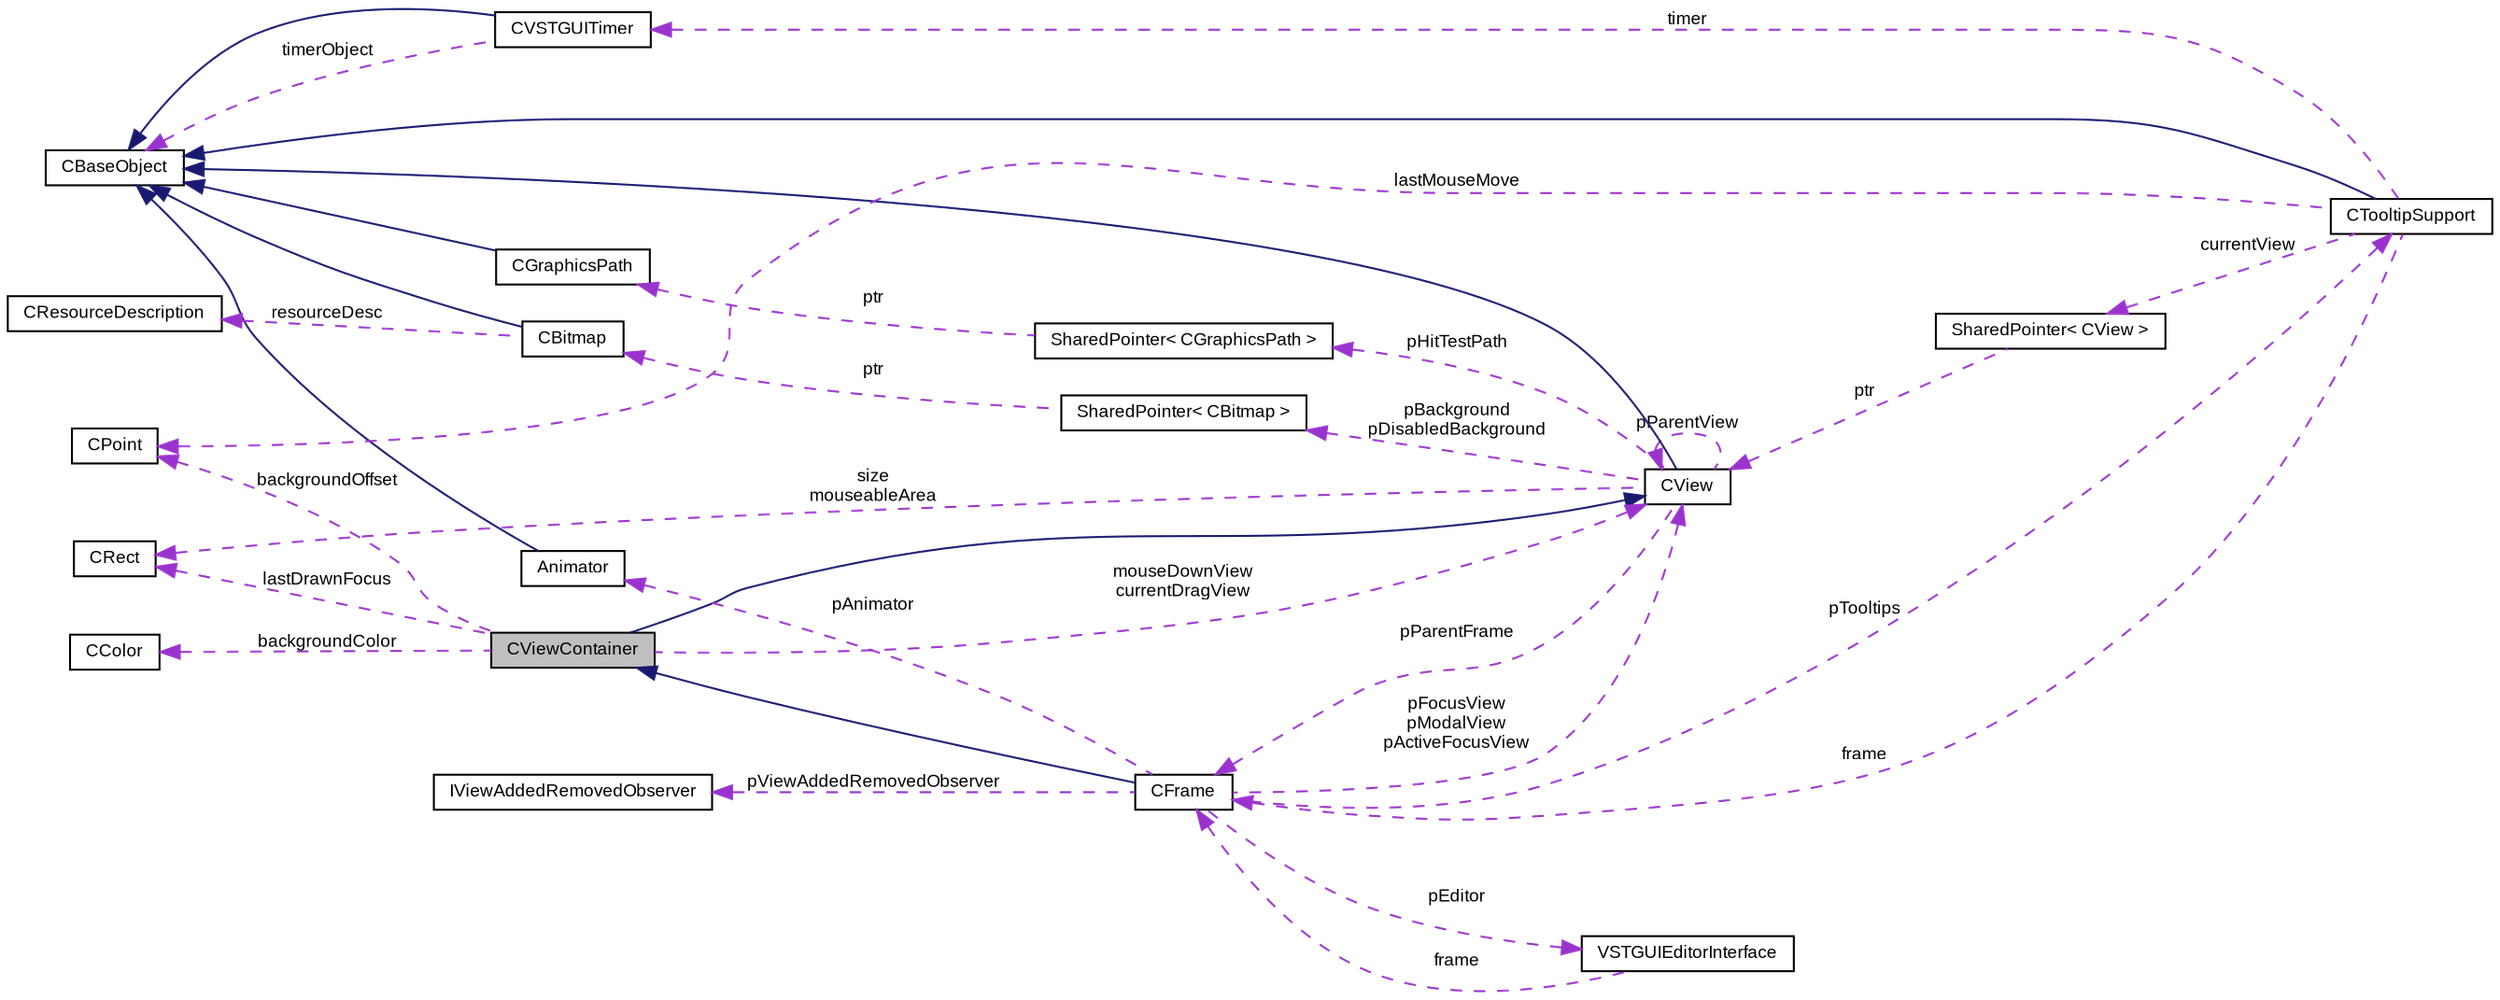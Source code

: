 digraph G
{
  bgcolor="transparent";
  edge [fontname="Arial",fontsize="9",labelfontname="Arial",labelfontsize="9"];
  node [fontname="Arial",fontsize="9",shape=record];
  rankdir=LR;
  Node1 [label="CViewContainer",height=0.2,width=0.4,color="black", fillcolor="grey75", style="filled" fontcolor="black"];
  Node2 -> Node1 [dir=back,color="midnightblue",fontsize="9",style="solid",fontname="Arial"];
  Node2 [label="CView",height=0.2,width=0.4,color="black",URL="$class_v_s_t_g_u_i_1_1_c_view.html",tooltip="Base Class of all view objects."];
  Node3 -> Node2 [dir=back,color="midnightblue",fontsize="9",style="solid",fontname="Arial"];
  Node3 [label="CBaseObject",height=0.2,width=0.4,color="black",URL="$class_v_s_t_g_u_i_1_1_c_base_object.html",tooltip="Base Object with reference counter."];
  Node4 -> Node2 [dir=back,color="darkorchid3",fontsize="9",style="dashed",label="pBackground\npDisabledBackground",fontname="Arial"];
  Node4 [label="SharedPointer\< CBitmap \>",height=0.2,width=0.4,color="black",URL="$class_v_s_t_g_u_i_1_1_shared_pointer.html"];
  Node5 -> Node4 [dir=back,color="darkorchid3",fontsize="9",style="dashed",label="ptr",fontname="Arial"];
  Node5 [label="CBitmap",height=0.2,width=0.4,color="black",URL="$class_v_s_t_g_u_i_1_1_c_bitmap.html",tooltip="Encapsulates various platform depended kinds of bitmaps."];
  Node3 -> Node5 [dir=back,color="midnightblue",fontsize="9",style="solid",fontname="Arial"];
  Node6 -> Node5 [dir=back,color="darkorchid3",fontsize="9",style="dashed",label="resourceDesc",fontname="Arial"];
  Node6 [label="CResourceDescription",height=0.2,width=0.4,color="black",URL="$class_v_s_t_g_u_i_1_1_c_resource_description.html",tooltip="Describes a resource by name or by ID."];
  Node7 -> Node2 [dir=back,color="darkorchid3",fontsize="9",style="dashed",label="pParentFrame",fontname="Arial"];
  Node7 [label="CFrame",height=0.2,width=0.4,color="black",URL="$class_v_s_t_g_u_i_1_1_c_frame.html",tooltip="The CFrame is the parent container of all views."];
  Node1 -> Node7 [dir=back,color="midnightblue",fontsize="9",style="solid",fontname="Arial"];
  Node8 -> Node7 [dir=back,color="darkorchid3",fontsize="9",style="dashed",label="pViewAddedRemovedObserver",fontname="Arial"];
  Node8 [label="IViewAddedRemovedObserver",height=0.2,width=0.4,color="black",URL="$class_v_s_t_g_u_i_1_1_i_view_added_removed_observer.html",tooltip="view added removed observer interface for CFrame"];
  Node2 -> Node7 [dir=back,color="darkorchid3",fontsize="9",style="dashed",label="pFocusView\npModalView\npActiveFocusView",fontname="Arial"];
  Node9 -> Node7 [dir=back,color="darkorchid3",fontsize="9",style="dashed",label="pAnimator",fontname="Arial"];
  Node9 [label="Animator",height=0.2,width=0.4,color="black",URL="$class_v_s_t_g_u_i_1_1_animation_1_1_animator.html",tooltip="Animation runner."];
  Node3 -> Node9 [dir=back,color="midnightblue",fontsize="9",style="solid",fontname="Arial"];
  Node10 -> Node7 [dir=back,color="darkorchid3",fontsize="9",style="dashed",label="pTooltips",fontname="Arial"];
  Node10 [label="CTooltipSupport",height=0.2,width=0.4,color="black",URL="$class_v_s_t_g_u_i_1_1_c_tooltip_support.html",tooltip="Generic Tooltip Support class."];
  Node3 -> Node10 [dir=back,color="midnightblue",fontsize="9",style="solid",fontname="Arial"];
  Node7 -> Node10 [dir=back,color="darkorchid3",fontsize="9",style="dashed",label="frame",fontname="Arial"];
  Node11 -> Node10 [dir=back,color="darkorchid3",fontsize="9",style="dashed",label="currentView",fontname="Arial"];
  Node11 [label="SharedPointer\< CView \>",height=0.2,width=0.4,color="black",URL="$class_v_s_t_g_u_i_1_1_shared_pointer.html"];
  Node2 -> Node11 [dir=back,color="darkorchid3",fontsize="9",style="dashed",label="ptr",fontname="Arial"];
  Node12 -> Node10 [dir=back,color="darkorchid3",fontsize="9",style="dashed",label="lastMouseMove",fontname="Arial"];
  Node12 [label="CPoint",height=0.2,width=0.4,color="black",URL="$struct_v_s_t_g_u_i_1_1_c_point.html",tooltip="Point structure."];
  Node13 -> Node10 [dir=back,color="darkorchid3",fontsize="9",style="dashed",label="timer",fontname="Arial"];
  Node13 [label="CVSTGUITimer",height=0.2,width=0.4,color="black",URL="$class_v_s_t_g_u_i_1_1_c_v_s_t_g_u_i_timer.html",tooltip="A timer class, which posts timer messages to CBaseObjects."];
  Node3 -> Node13 [dir=back,color="midnightblue",fontsize="9",style="solid",fontname="Arial"];
  Node3 -> Node13 [dir=back,color="darkorchid3",fontsize="9",style="dashed",label="timerObject",fontname="Arial"];
  Node14 -> Node7 [dir=back,color="darkorchid3",fontsize="9",style="dashed",label="pEditor",fontname="Arial"];
  Node14 [label="VSTGUIEditorInterface",height=0.2,width=0.4,color="black",URL="$class_v_s_t_g_u_i_1_1_v_s_t_g_u_i_editor_interface.html"];
  Node7 -> Node14 [dir=back,color="darkorchid3",fontsize="9",style="dashed",label="frame",fontname="Arial"];
  Node2 -> Node2 [dir=back,color="darkorchid3",fontsize="9",style="dashed",label="pParentView",fontname="Arial"];
  Node15 -> Node2 [dir=back,color="darkorchid3",fontsize="9",style="dashed",label="pHitTestPath",fontname="Arial"];
  Node15 [label="SharedPointer\< CGraphicsPath \>",height=0.2,width=0.4,color="black",URL="$class_v_s_t_g_u_i_1_1_shared_pointer.html"];
  Node16 -> Node15 [dir=back,color="darkorchid3",fontsize="9",style="dashed",label="ptr",fontname="Arial"];
  Node16 [label="CGraphicsPath",height=0.2,width=0.4,color="black",URL="$class_v_s_t_g_u_i_1_1_c_graphics_path.html",tooltip="Graphics Path Object."];
  Node3 -> Node16 [dir=back,color="midnightblue",fontsize="9",style="solid",fontname="Arial"];
  Node17 -> Node2 [dir=back,color="darkorchid3",fontsize="9",style="dashed",label="size\nmouseableArea",fontname="Arial"];
  Node17 [label="CRect",height=0.2,width=0.4,color="black",URL="$struct_v_s_t_g_u_i_1_1_c_rect.html",tooltip="Rect structure."];
  Node2 -> Node1 [dir=back,color="darkorchid3",fontsize="9",style="dashed",label="mouseDownView\ncurrentDragView",fontname="Arial"];
  Node12 -> Node1 [dir=back,color="darkorchid3",fontsize="9",style="dashed",label="backgroundOffset",fontname="Arial"];
  Node18 -> Node1 [dir=back,color="darkorchid3",fontsize="9",style="dashed",label="backgroundColor",fontname="Arial"];
  Node18 [label="CColor",height=0.2,width=0.4,color="black",URL="$struct_v_s_t_g_u_i_1_1_c_color.html",tooltip="RGBA Color structure."];
  Node17 -> Node1 [dir=back,color="darkorchid3",fontsize="9",style="dashed",label="lastDrawnFocus",fontname="Arial"];
}

